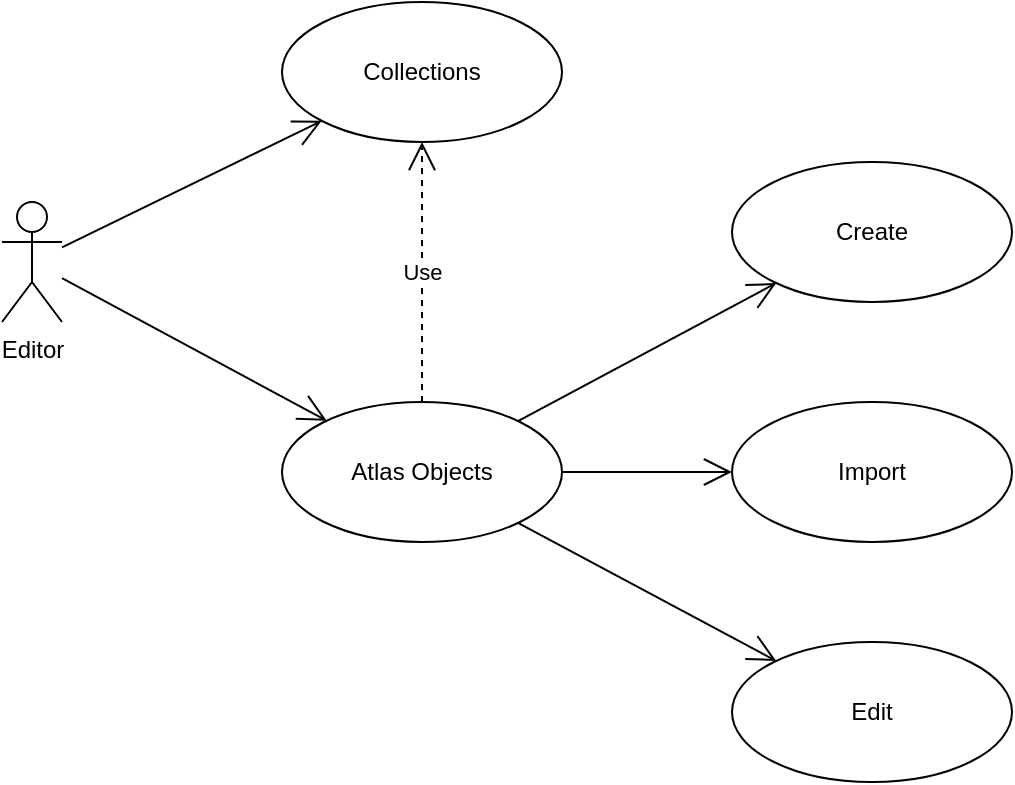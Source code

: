 <mxfile version="12.9.3" type="device" pages="3"><diagram name="Editor" id="e7e014a7-5840-1c2e-5031-d8a46d1fe8dd"><mxGraphModel dx="1911" dy="822" grid="1" gridSize="10" guides="1" tooltips="1" connect="1" arrows="1" fold="1" page="1" pageScale="1" pageWidth="1169" pageHeight="826" background="#ffffff" math="0" shadow="0"><root><mxCell id="0"/><mxCell id="1" parent="0"/><mxCell id="clyvaAExNJYepZRRsL9H-41" value="Editor" style="shape=umlActor;verticalLabelPosition=bottom;labelBackgroundColor=#ffffff;verticalAlign=top;html=1;" vertex="1" parent="1"><mxGeometry x="220" y="220" width="30" height="60" as="geometry"/></mxCell><mxCell id="clyvaAExNJYepZRRsL9H-46" value="Collections" style="ellipse;whiteSpace=wrap;html=1;" vertex="1" parent="1"><mxGeometry x="360" y="120" width="140" height="70" as="geometry"/></mxCell><mxCell id="clyvaAExNJYepZRRsL9H-47" value="Atlas Objects" style="ellipse;whiteSpace=wrap;html=1;" vertex="1" parent="1"><mxGeometry x="360" y="320" width="140" height="70" as="geometry"/></mxCell><mxCell id="eLFQGGLio1FtJSHbEfsT-1" value="" style="endArrow=open;endFill=1;endSize=12;html=1;" edge="1" parent="1" source="clyvaAExNJYepZRRsL9H-41" target="clyvaAExNJYepZRRsL9H-46"><mxGeometry width="160" relative="1" as="geometry"><mxPoint x="170" y="320" as="sourcePoint"/><mxPoint x="330" y="320" as="targetPoint"/></mxGeometry></mxCell><mxCell id="eLFQGGLio1FtJSHbEfsT-2" value="" style="endArrow=open;endFill=1;endSize=12;html=1;" edge="1" parent="1" source="clyvaAExNJYepZRRsL9H-41" target="clyvaAExNJYepZRRsL9H-47"><mxGeometry width="160" relative="1" as="geometry"><mxPoint x="210" y="390" as="sourcePoint"/><mxPoint x="370" y="390" as="targetPoint"/></mxGeometry></mxCell><mxCell id="UZoo0LfBCPd-8w9ZOinV-1" value="Use" style="endArrow=open;endSize=12;dashed=1;html=1;" edge="1" parent="1" source="clyvaAExNJYepZRRsL9H-47" target="clyvaAExNJYepZRRsL9H-46"><mxGeometry width="160" relative="1" as="geometry"><mxPoint x="680" y="330" as="sourcePoint"/><mxPoint x="840" y="330" as="targetPoint"/></mxGeometry></mxCell><mxCell id="UZoo0LfBCPd-8w9ZOinV-2" value="Create" style="ellipse;whiteSpace=wrap;html=1;" vertex="1" parent="1"><mxGeometry x="585" y="200" width="140" height="70" as="geometry"/></mxCell><mxCell id="UZoo0LfBCPd-8w9ZOinV-3" value="Import" style="ellipse;whiteSpace=wrap;html=1;" vertex="1" parent="1"><mxGeometry x="585" y="320" width="140" height="70" as="geometry"/></mxCell><mxCell id="UZoo0LfBCPd-8w9ZOinV-4" value="Edit" style="ellipse;whiteSpace=wrap;html=1;" vertex="1" parent="1"><mxGeometry x="585" y="440" width="140" height="70" as="geometry"/></mxCell><mxCell id="UZoo0LfBCPd-8w9ZOinV-5" value="" style="endArrow=open;endFill=1;endSize=12;html=1;" edge="1" parent="1" source="clyvaAExNJYepZRRsL9H-47" target="UZoo0LfBCPd-8w9ZOinV-2"><mxGeometry width="160" relative="1" as="geometry"><mxPoint x="260" y="480" as="sourcePoint"/><mxPoint x="420" y="480" as="targetPoint"/></mxGeometry></mxCell><mxCell id="UZoo0LfBCPd-8w9ZOinV-6" value="" style="endArrow=open;endFill=1;endSize=12;html=1;" edge="1" parent="1" source="clyvaAExNJYepZRRsL9H-47" target="UZoo0LfBCPd-8w9ZOinV-4"><mxGeometry width="160" relative="1" as="geometry"><mxPoint x="350" y="600" as="sourcePoint"/><mxPoint x="510" y="600" as="targetPoint"/></mxGeometry></mxCell><mxCell id="UZoo0LfBCPd-8w9ZOinV-7" value="" style="endArrow=open;endFill=1;endSize=12;html=1;" edge="1" parent="1" source="clyvaAExNJYepZRRsL9H-47" target="UZoo0LfBCPd-8w9ZOinV-3"><mxGeometry width="160" relative="1" as="geometry"><mxPoint x="200" y="550" as="sourcePoint"/><mxPoint x="360" y="550" as="targetPoint"/></mxGeometry></mxCell></root></mxGraphModel></diagram><diagram id="_snS6GXAHmakW6vsNZkO" name="Librarian"><mxGraphModel dx="1911" dy="822" grid="1" gridSize="10" guides="1" tooltips="1" connect="1" arrows="1" fold="1" page="1" pageScale="1" pageWidth="1169" pageHeight="827" math="0" shadow="0"><root><mxCell id="NE9AizxuNyS4AYnVpgY6-0"/><mxCell id="NE9AizxuNyS4AYnVpgY6-1" parent="NE9AizxuNyS4AYnVpgY6-0"/><mxCell id="SphUrcUY_lybDujXLWn_-0" value="Librarian" style="shape=umlActor;verticalLabelPosition=bottom;labelBackgroundColor=#ffffff;verticalAlign=top;html=1;" vertex="1" parent="NE9AizxuNyS4AYnVpgY6-1"><mxGeometry x="180" y="210" width="30" height="60" as="geometry"/></mxCell><mxCell id="SphUrcUY_lybDujXLWn_-1" value="Create Release" style="ellipse;whiteSpace=wrap;html=1;" vertex="1" parent="NE9AizxuNyS4AYnVpgY6-1"><mxGeometry x="360" y="90" width="140" height="70" as="geometry"/></mxCell><mxCell id="SphUrcUY_lybDujXLWn_-2" value="Enroll Atlas Objects" style="ellipse;whiteSpace=wrap;html=1;" vertex="1" parent="NE9AizxuNyS4AYnVpgY6-1"><mxGeometry x="360" y="205" width="140" height="70" as="geometry"/></mxCell><mxCell id="SphUrcUY_lybDujXLWn_-3" value="Commit Release" style="ellipse;whiteSpace=wrap;html=1;" vertex="1" parent="NE9AizxuNyS4AYnVpgY6-1"><mxGeometry x="360" y="320" width="140" height="70" as="geometry"/></mxCell><mxCell id="SphUrcUY_lybDujXLWn_-4" value="" style="endArrow=open;endFill=1;endSize=12;html=1;" edge="1" parent="NE9AizxuNyS4AYnVpgY6-1" source="SphUrcUY_lybDujXLWn_-0" target="SphUrcUY_lybDujXLWn_-1"><mxGeometry width="160" relative="1" as="geometry"><mxPoint x="120" y="370" as="sourcePoint"/><mxPoint x="280" y="370" as="targetPoint"/></mxGeometry></mxCell><mxCell id="SphUrcUY_lybDujXLWn_-5" value="" style="endArrow=open;endFill=1;endSize=12;html=1;" edge="1" parent="NE9AizxuNyS4AYnVpgY6-1" source="SphUrcUY_lybDujXLWn_-0" target="SphUrcUY_lybDujXLWn_-2"><mxGeometry width="160" relative="1" as="geometry"><mxPoint x="190" y="510" as="sourcePoint"/><mxPoint x="350" y="510" as="targetPoint"/></mxGeometry></mxCell><mxCell id="SphUrcUY_lybDujXLWn_-6" value="" style="endArrow=open;endFill=1;endSize=12;html=1;" edge="1" parent="NE9AizxuNyS4AYnVpgY6-1" source="SphUrcUY_lybDujXLWn_-0" target="SphUrcUY_lybDujXLWn_-3"><mxGeometry width="160" relative="1" as="geometry"><mxPoint x="120" y="410" as="sourcePoint"/><mxPoint x="280" y="410" as="targetPoint"/></mxGeometry></mxCell></root></mxGraphModel></diagram><diagram id="Ea_7qlPA8mWwOAcLLCDZ" name="Android"><mxGraphModel dx="1911" dy="822" grid="1" gridSize="10" guides="1" tooltips="1" connect="1" arrows="1" fold="1" page="1" pageScale="1" pageWidth="1169" pageHeight="827" math="0" shadow="0"><root><mxCell id="uP8NEc1oDpXNdAQj4_k1-0"/><mxCell id="uP8NEc1oDpXNdAQj4_k1-1" parent="uP8NEc1oDpXNdAQj4_k1-0"/><mxCell id="uP8NEc1oDpXNdAQj4_k1-2" value="Google Play Admin" style="shape=umlActor;verticalLabelPosition=bottom;labelBackgroundColor=#ffffff;verticalAlign=top;html=1;" vertex="1" parent="uP8NEc1oDpXNdAQj4_k1-1"><mxGeometry x="170" y="570" width="30" height="60" as="geometry"/></mxCell><mxCell id="uP8NEc1oDpXNdAQj4_k1-3" value="Store Presence" style="ellipse;whiteSpace=wrap;html=1;" vertex="1" parent="uP8NEc1oDpXNdAQj4_k1-1"><mxGeometry x="560" y="489" width="140" height="70" as="geometry"/></mxCell><mxCell id="uP8NEc1oDpXNdAQj4_k1-4" value="Release Management" style="ellipse;whiteSpace=wrap;html=1;" vertex="1" parent="uP8NEc1oDpXNdAQj4_k1-1"><mxGeometry x="320" y="640" width="140" height="70" as="geometry"/></mxCell><mxCell id="uP8NEc1oDpXNdAQj4_k1-5" value="Create Application" style="ellipse;whiteSpace=wrap;html=1;" vertex="1" parent="uP8NEc1oDpXNdAQj4_k1-1"><mxGeometry x="320" y="489" width="140" height="70" as="geometry"/></mxCell><mxCell id="uP8NEc1oDpXNdAQj4_k1-6" value="" style="endArrow=open;endFill=1;endSize=12;html=1;" edge="1" parent="uP8NEc1oDpXNdAQj4_k1-1" source="uP8NEc1oDpXNdAQj4_k1-2" target="uP8NEc1oDpXNdAQj4_k1-5"><mxGeometry width="160" relative="1" as="geometry"><mxPoint x="130" y="459" as="sourcePoint"/><mxPoint x="290" y="459" as="targetPoint"/></mxGeometry></mxCell><mxCell id="uP8NEc1oDpXNdAQj4_k1-7" value="" style="endArrow=open;endFill=1;endSize=12;html=1;" edge="1" parent="uP8NEc1oDpXNdAQj4_k1-1" source="uP8NEc1oDpXNdAQj4_k1-2" target="uP8NEc1oDpXNdAQj4_k1-4"><mxGeometry width="160" relative="1" as="geometry"><mxPoint x="110" y="689" as="sourcePoint"/><mxPoint x="270" y="689" as="targetPoint"/></mxGeometry></mxCell><mxCell id="uP8NEc1oDpXNdAQj4_k1-8" value="" style="endArrow=open;endFill=1;endSize=12;html=1;" edge="1" parent="uP8NEc1oDpXNdAQj4_k1-1" source="uP8NEc1oDpXNdAQj4_k1-5" target="uP8NEc1oDpXNdAQj4_k1-3"><mxGeometry width="160" relative="1" as="geometry"><mxPoint x="510" y="599" as="sourcePoint"/><mxPoint x="670" y="599" as="targetPoint"/></mxGeometry></mxCell><mxCell id="uP8NEc1oDpXNdAQj4_k1-9" value="Upload Bundle" style="ellipse;whiteSpace=wrap;html=1;" vertex="1" parent="uP8NEc1oDpXNdAQj4_k1-1"><mxGeometry x="560" y="640" width="140" height="70" as="geometry"/></mxCell><mxCell id="uP8NEc1oDpXNdAQj4_k1-10" value="" style="endArrow=open;endFill=1;endSize=12;html=1;" edge="1" parent="uP8NEc1oDpXNdAQj4_k1-1" source="uP8NEc1oDpXNdAQj4_k1-4" target="uP8NEc1oDpXNdAQj4_k1-9"><mxGeometry width="160" relative="1" as="geometry"><mxPoint x="460" y="620" as="sourcePoint"/><mxPoint x="620" y="620" as="targetPoint"/></mxGeometry></mxCell><mxCell id="RZiiYRbz2agyWgtaExBW-0" value="Android Developer" style="shape=umlActor;verticalLabelPosition=bottom;labelBackgroundColor=#ffffff;verticalAlign=top;html=1;" vertex="1" parent="uP8NEc1oDpXNdAQj4_k1-1"><mxGeometry x="160" y="229" width="30" height="60" as="geometry"/></mxCell><mxCell id="RZiiYRbz2agyWgtaExBW-1" value="Create Screenshots" style="ellipse;whiteSpace=wrap;html=1;" vertex="1" parent="uP8NEc1oDpXNdAQj4_k1-1"><mxGeometry x="320" y="224" width="140" height="70" as="geometry"/></mxCell><mxCell id="RZiiYRbz2agyWgtaExBW-2" value="" style="endArrow=open;endFill=1;endSize=12;html=1;" edge="1" parent="uP8NEc1oDpXNdAQj4_k1-1" source="RZiiYRbz2agyWgtaExBW-0" target="RZiiYRbz2agyWgtaExBW-1"><mxGeometry width="160" relative="1" as="geometry"><mxPoint x="190" y="329" as="sourcePoint"/><mxPoint x="350" y="329" as="targetPoint"/></mxGeometry></mxCell><mxCell id="RZiiYRbz2agyWgtaExBW-3" value="Use" style="endArrow=open;endSize=12;dashed=1;html=1;" edge="1" parent="uP8NEc1oDpXNdAQj4_k1-1" source="uP8NEc1oDpXNdAQj4_k1-3" target="RZiiYRbz2agyWgtaExBW-1"><mxGeometry width="160" relative="1" as="geometry"><mxPoint x="530" y="289" as="sourcePoint"/><mxPoint x="690" y="289" as="targetPoint"/></mxGeometry></mxCell><mxCell id="RZiiYRbz2agyWgtaExBW-4" value="Use" style="endArrow=open;endSize=12;dashed=1;html=1;" edge="1" parent="uP8NEc1oDpXNdAQj4_k1-1" source="uP8NEc1oDpXNdAQj4_k1-4" target="uP8NEc1oDpXNdAQj4_k1-5"><mxGeometry width="160" relative="1" as="geometry"><mxPoint x="430" y="779" as="sourcePoint"/><mxPoint x="590" y="779" as="targetPoint"/></mxGeometry></mxCell><mxCell id="RZiiYRbz2agyWgtaExBW-5" value="Phone" style="ellipse;whiteSpace=wrap;html=1;" vertex="1" parent="uP8NEc1oDpXNdAQj4_k1-1"><mxGeometry x="560" y="149" width="140" height="70" as="geometry"/></mxCell><mxCell id="RZiiYRbz2agyWgtaExBW-6" value="Table 10" style="ellipse;whiteSpace=wrap;html=1;" vertex="1" parent="uP8NEc1oDpXNdAQj4_k1-1"><mxGeometry x="560" y="279" width="140" height="70" as="geometry"/></mxCell><mxCell id="RZiiYRbz2agyWgtaExBW-7" value="" style="endArrow=open;endFill=1;endSize=12;html=1;" edge="1" parent="uP8NEc1oDpXNdAQj4_k1-1" source="RZiiYRbz2agyWgtaExBW-1" target="RZiiYRbz2agyWgtaExBW-5"><mxGeometry width="160" relative="1" as="geometry"><mxPoint x="380" y="159" as="sourcePoint"/><mxPoint x="540" y="159" as="targetPoint"/></mxGeometry></mxCell><mxCell id="RZiiYRbz2agyWgtaExBW-8" value="" style="endArrow=open;endFill=1;endSize=12;html=1;" edge="1" parent="uP8NEc1oDpXNdAQj4_k1-1" source="RZiiYRbz2agyWgtaExBW-1" target="RZiiYRbz2agyWgtaExBW-6"><mxGeometry width="160" relative="1" as="geometry"><mxPoint x="770" y="259" as="sourcePoint"/><mxPoint x="930" y="259" as="targetPoint"/></mxGeometry></mxCell><mxCell id="RZiiYRbz2agyWgtaExBW-9" value="Release Management" style="ellipse;whiteSpace=wrap;html=1;" vertex="1" parent="uP8NEc1oDpXNdAQj4_k1-1"><mxGeometry x="910" y="489" width="140" height="70" as="geometry"/></mxCell><mxCell id="RZiiYRbz2agyWgtaExBW-10" value="Use" style="endArrow=open;endSize=12;dashed=1;html=1;" edge="1" parent="uP8NEc1oDpXNdAQj4_k1-1" source="uP8NEc1oDpXNdAQj4_k1-3" target="RZiiYRbz2agyWgtaExBW-9"><mxGeometry width="160" relative="1" as="geometry"><mxPoint x="830" y="610" as="sourcePoint"/><mxPoint x="990" y="610" as="targetPoint"/></mxGeometry></mxCell></root></mxGraphModel></diagram></mxfile>